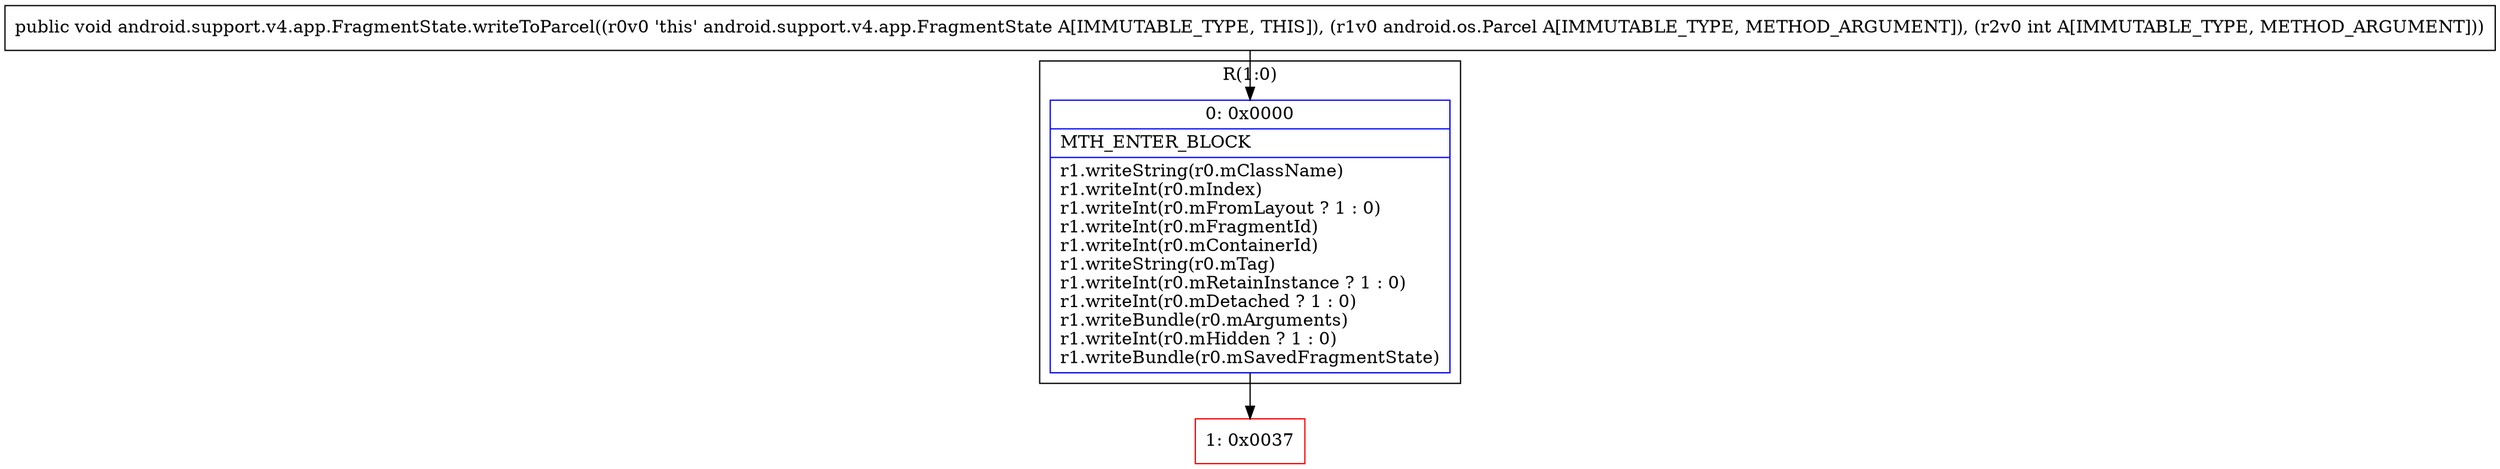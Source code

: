 digraph "CFG forandroid.support.v4.app.FragmentState.writeToParcel(Landroid\/os\/Parcel;I)V" {
subgraph cluster_Region_2101964044 {
label = "R(1:0)";
node [shape=record,color=blue];
Node_0 [shape=record,label="{0\:\ 0x0000|MTH_ENTER_BLOCK\l|r1.writeString(r0.mClassName)\lr1.writeInt(r0.mIndex)\lr1.writeInt(r0.mFromLayout ? 1 : 0)\lr1.writeInt(r0.mFragmentId)\lr1.writeInt(r0.mContainerId)\lr1.writeString(r0.mTag)\lr1.writeInt(r0.mRetainInstance ? 1 : 0)\lr1.writeInt(r0.mDetached ? 1 : 0)\lr1.writeBundle(r0.mArguments)\lr1.writeInt(r0.mHidden ? 1 : 0)\lr1.writeBundle(r0.mSavedFragmentState)\l}"];
}
Node_1 [shape=record,color=red,label="{1\:\ 0x0037}"];
MethodNode[shape=record,label="{public void android.support.v4.app.FragmentState.writeToParcel((r0v0 'this' android.support.v4.app.FragmentState A[IMMUTABLE_TYPE, THIS]), (r1v0 android.os.Parcel A[IMMUTABLE_TYPE, METHOD_ARGUMENT]), (r2v0 int A[IMMUTABLE_TYPE, METHOD_ARGUMENT])) }"];
MethodNode -> Node_0;
Node_0 -> Node_1;
}

